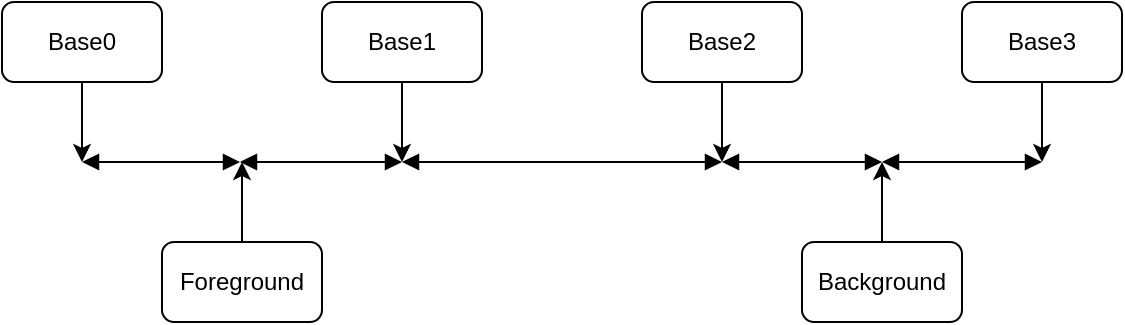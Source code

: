 <mxfile version="16.1.2" type="device"><diagram id="Zil61zwjYDij4pZceLh2" name="Page-1"><mxGraphModel dx="1178" dy="476" grid="1" gridSize="10" guides="1" tooltips="1" connect="1" arrows="1" fold="1" page="1" pageScale="1" pageWidth="850" pageHeight="1100" math="0" shadow="0"><root><mxCell id="0"/><mxCell id="1" parent="0"/><mxCell id="lksKip3ntNmxQO8XyVvW-3" value="" style="endArrow=block;startArrow=block;endFill=1;startFill=1;html=1;" parent="1" edge="1"><mxGeometry width="160" relative="1" as="geometry"><mxPoint x="120" y="360" as="sourcePoint"/><mxPoint x="199" y="360" as="targetPoint"/></mxGeometry></mxCell><mxCell id="lksKip3ntNmxQO8XyVvW-4" value="" style="endArrow=block;startArrow=block;endFill=1;startFill=1;html=1;" parent="1" edge="1"><mxGeometry width="160" relative="1" as="geometry"><mxPoint x="199" y="360" as="sourcePoint"/><mxPoint x="280" y="360" as="targetPoint"/></mxGeometry></mxCell><mxCell id="lksKip3ntNmxQO8XyVvW-5" value="" style="endArrow=block;startArrow=block;endFill=1;startFill=1;html=1;" parent="1" edge="1"><mxGeometry width="160" relative="1" as="geometry"><mxPoint x="280" y="360" as="sourcePoint"/><mxPoint x="440" y="360" as="targetPoint"/></mxGeometry></mxCell><mxCell id="lksKip3ntNmxQO8XyVvW-6" value="" style="endArrow=block;startArrow=block;endFill=1;startFill=1;html=1;" parent="1" edge="1"><mxGeometry width="160" relative="1" as="geometry"><mxPoint x="440" y="360" as="sourcePoint"/><mxPoint x="520" y="360" as="targetPoint"/></mxGeometry></mxCell><mxCell id="lksKip3ntNmxQO8XyVvW-7" value="Foreground" style="rounded=1;whiteSpace=wrap;html=1;" parent="1" vertex="1"><mxGeometry x="160" y="400" width="80" height="40" as="geometry"/></mxCell><mxCell id="lksKip3ntNmxQO8XyVvW-8" value="Background" style="rounded=1;whiteSpace=wrap;html=1;" parent="1" vertex="1"><mxGeometry x="480" y="400" width="80" height="40" as="geometry"/></mxCell><mxCell id="lksKip3ntNmxQO8XyVvW-10" value="" style="endArrow=classic;html=1;" parent="1" source="lksKip3ntNmxQO8XyVvW-7" edge="1"><mxGeometry width="50" height="50" relative="1" as="geometry"><mxPoint x="19" y="390" as="sourcePoint"/><mxPoint x="200" y="360" as="targetPoint"/></mxGeometry></mxCell><mxCell id="lksKip3ntNmxQO8XyVvW-11" value="Base0" style="rounded=1;whiteSpace=wrap;html=1;" parent="1" vertex="1"><mxGeometry x="80" y="280" width="80" height="40" as="geometry"/></mxCell><mxCell id="lksKip3ntNmxQO8XyVvW-12" value="Base1" style="rounded=1;whiteSpace=wrap;html=1;" parent="1" vertex="1"><mxGeometry x="240" y="280" width="80" height="40" as="geometry"/></mxCell><mxCell id="lksKip3ntNmxQO8XyVvW-13" value="Base2" style="rounded=1;whiteSpace=wrap;html=1;" parent="1" vertex="1"><mxGeometry x="400" y="280" width="80" height="40" as="geometry"/></mxCell><mxCell id="lksKip3ntNmxQO8XyVvW-14" value="Base3" style="rounded=1;whiteSpace=wrap;html=1;" parent="1" vertex="1"><mxGeometry x="560" y="280" width="80" height="40" as="geometry"/></mxCell><mxCell id="lksKip3ntNmxQO8XyVvW-15" value="" style="endArrow=block;startArrow=block;endFill=1;startFill=1;html=1;" parent="1" edge="1"><mxGeometry width="160" relative="1" as="geometry"><mxPoint x="520" y="360" as="sourcePoint"/><mxPoint x="600" y="360" as="targetPoint"/></mxGeometry></mxCell><mxCell id="lksKip3ntNmxQO8XyVvW-22" value="" style="endArrow=classic;html=1;" parent="1" edge="1"><mxGeometry width="50" height="50" relative="1" as="geometry"><mxPoint x="440" y="320" as="sourcePoint"/><mxPoint x="440" y="360" as="targetPoint"/></mxGeometry></mxCell><mxCell id="lksKip3ntNmxQO8XyVvW-23" value="" style="endArrow=classic;html=1;" parent="1" source="lksKip3ntNmxQO8XyVvW-14" edge="1"><mxGeometry width="50" height="50" relative="1" as="geometry"><mxPoint x="600.0" y="330" as="sourcePoint"/><mxPoint x="600" y="360" as="targetPoint"/></mxGeometry></mxCell><mxCell id="lksKip3ntNmxQO8XyVvW-24" value="" style="endArrow=classic;html=1;exitX=0.5;exitY=1;exitDx=0;exitDy=0;" parent="1" source="lksKip3ntNmxQO8XyVvW-12" edge="1"><mxGeometry width="50" height="50" relative="1" as="geometry"><mxPoint x="369" y="430" as="sourcePoint"/><mxPoint x="280" y="360" as="targetPoint"/></mxGeometry></mxCell><mxCell id="lksKip3ntNmxQO8XyVvW-25" value="" style="endArrow=classic;html=1;" parent="1" source="lksKip3ntNmxQO8XyVvW-8" edge="1"><mxGeometry width="50" height="50" relative="1" as="geometry"><mxPoint x="640" y="400" as="sourcePoint"/><mxPoint x="520" y="360" as="targetPoint"/></mxGeometry></mxCell><mxCell id="lksKip3ntNmxQO8XyVvW-26" value="" style="endArrow=classic;html=1;" parent="1" source="lksKip3ntNmxQO8XyVvW-11" edge="1"><mxGeometry width="50" height="50" relative="1" as="geometry"><mxPoint x="80" y="460" as="sourcePoint"/><mxPoint x="120" y="360" as="targetPoint"/></mxGeometry></mxCell></root></mxGraphModel></diagram></mxfile>
